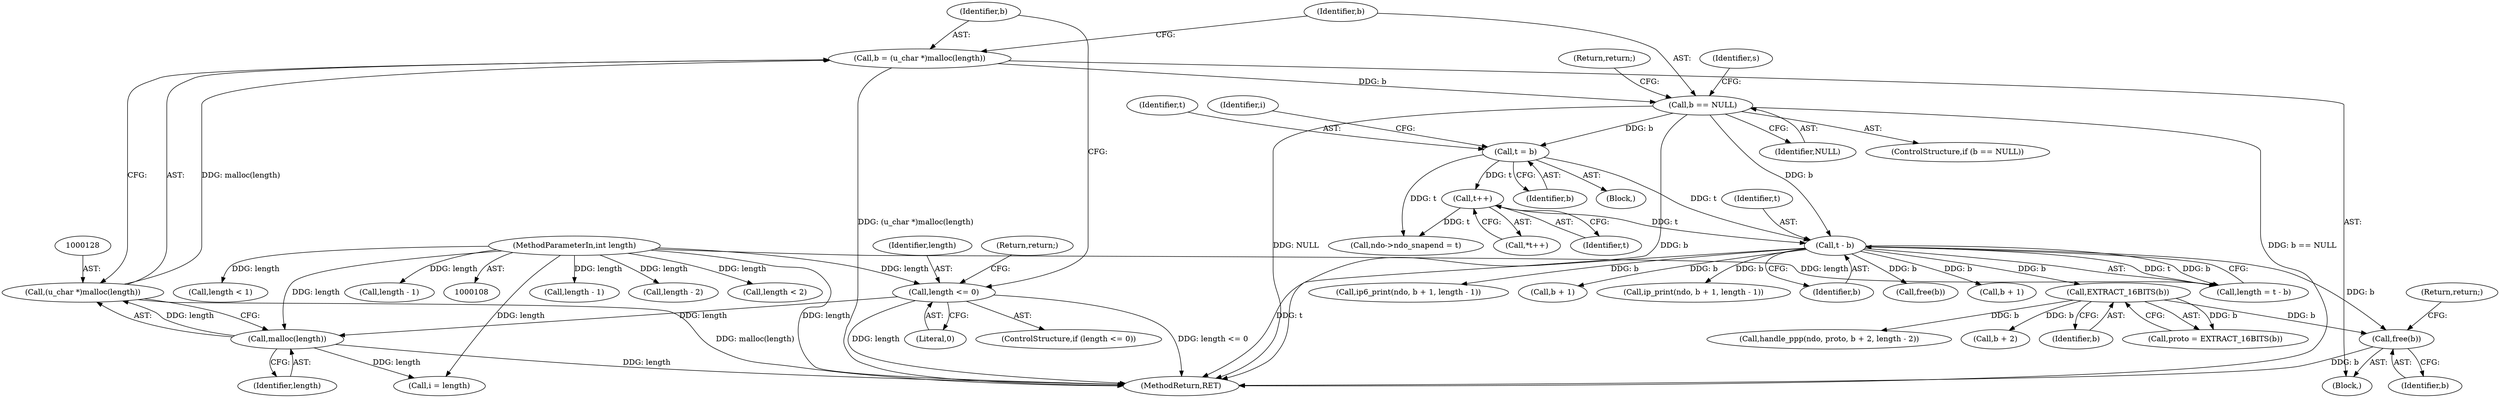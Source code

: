 digraph "0_tcpdump_0f95d441e4b5d7512cc5c326c8668a120e048eda@API" {
"1000291" [label="(Call,free(b))"];
"1000204" [label="(Call,t - b)"];
"1000189" [label="(Call,t++)"];
"1000142" [label="(Call,t = b)"];
"1000132" [label="(Call,b == NULL)"];
"1000125" [label="(Call,b = (u_char *)malloc(length))"];
"1000127" [label="(Call,(u_char *)malloc(length))"];
"1000129" [label="(Call,malloc(length))"];
"1000121" [label="(Call,length <= 0)"];
"1000111" [label="(MethodParameterIn,int length)"];
"1000248" [label="(Call,EXTRACT_16BITS(b))"];
"1000300" [label="(Call,free(b))"];
"1000135" [label="(Return,return;)"];
"1000246" [label="(Call,proto = EXTRACT_16BITS(b))"];
"1000197" [label="(Call,ndo->ndo_snapend = t)"];
"1000129" [label="(Call,malloc(length))"];
"1000249" [label="(Identifier,b)"];
"1000146" [label="(Identifier,i)"];
"1000111" [label="(MethodParameterIn,int length)"];
"1000225" [label="(Call,length - 1)"];
"1000142" [label="(Call,t = b)"];
"1000127" [label="(Call,(u_char *)malloc(length))"];
"1000132" [label="(Call,b == NULL)"];
"1000122" [label="(Identifier,length)"];
"1000130" [label="(Identifier,length)"];
"1000232" [label="(Call,b + 1)"];
"1000204" [label="(Call,t - b)"];
"1000189" [label="(Call,t++)"];
"1000125" [label="(Call,b = (u_char *)malloc(length))"];
"1000291" [label="(Call,free(b))"];
"1000292" [label="(Identifier,b)"];
"1000143" [label="(Identifier,t)"];
"1000275" [label="(Call,handle_ppp(ndo, proto, b + 2, length - 2))"];
"1000188" [label="(Call,*t++)"];
"1000281" [label="(Call,length - 2)"];
"1000242" [label="(Call,length < 2)"];
"1000205" [label="(Identifier,t)"];
"1000134" [label="(Identifier,NULL)"];
"1000206" [label="(Identifier,b)"];
"1000131" [label="(ControlStructure,if (b == NULL))"];
"1000230" [label="(Call,ip6_print(ndo, b + 1, length - 1))"];
"1000123" [label="(Literal,0)"];
"1000121" [label="(Call,length <= 0)"];
"1000133" [label="(Identifier,b)"];
"1000278" [label="(Call,b + 2)"];
"1000190" [label="(Identifier,t)"];
"1000222" [label="(Call,b + 1)"];
"1000141" [label="(Block,)"];
"1000112" [label="(Block,)"];
"1000208" [label="(Call,length < 1)"];
"1000220" [label="(Call,ip_print(ndo, b + 1, length - 1))"];
"1000126" [label="(Identifier,b)"];
"1000145" [label="(Call,i = length)"];
"1000139" [label="(Identifier,s)"];
"1000120" [label="(ControlStructure,if (length <= 0))"];
"1000235" [label="(Call,length - 1)"];
"1000306" [label="(MethodReturn,RET)"];
"1000144" [label="(Identifier,b)"];
"1000293" [label="(Return,return;)"];
"1000124" [label="(Return,return;)"];
"1000202" [label="(Call,length = t - b)"];
"1000248" [label="(Call,EXTRACT_16BITS(b))"];
"1000291" -> "1000112"  [label="AST: "];
"1000291" -> "1000292"  [label="CFG: "];
"1000292" -> "1000291"  [label="AST: "];
"1000293" -> "1000291"  [label="CFG: "];
"1000291" -> "1000306"  [label="DDG: b"];
"1000204" -> "1000291"  [label="DDG: b"];
"1000248" -> "1000291"  [label="DDG: b"];
"1000204" -> "1000202"  [label="AST: "];
"1000204" -> "1000206"  [label="CFG: "];
"1000205" -> "1000204"  [label="AST: "];
"1000206" -> "1000204"  [label="AST: "];
"1000202" -> "1000204"  [label="CFG: "];
"1000204" -> "1000306"  [label="DDG: t"];
"1000204" -> "1000202"  [label="DDG: t"];
"1000204" -> "1000202"  [label="DDG: b"];
"1000189" -> "1000204"  [label="DDG: t"];
"1000142" -> "1000204"  [label="DDG: t"];
"1000132" -> "1000204"  [label="DDG: b"];
"1000204" -> "1000220"  [label="DDG: b"];
"1000204" -> "1000222"  [label="DDG: b"];
"1000204" -> "1000230"  [label="DDG: b"];
"1000204" -> "1000232"  [label="DDG: b"];
"1000204" -> "1000248"  [label="DDG: b"];
"1000204" -> "1000300"  [label="DDG: b"];
"1000189" -> "1000188"  [label="AST: "];
"1000189" -> "1000190"  [label="CFG: "];
"1000190" -> "1000189"  [label="AST: "];
"1000188" -> "1000189"  [label="CFG: "];
"1000142" -> "1000189"  [label="DDG: t"];
"1000189" -> "1000197"  [label="DDG: t"];
"1000142" -> "1000141"  [label="AST: "];
"1000142" -> "1000144"  [label="CFG: "];
"1000143" -> "1000142"  [label="AST: "];
"1000144" -> "1000142"  [label="AST: "];
"1000146" -> "1000142"  [label="CFG: "];
"1000132" -> "1000142"  [label="DDG: b"];
"1000142" -> "1000197"  [label="DDG: t"];
"1000132" -> "1000131"  [label="AST: "];
"1000132" -> "1000134"  [label="CFG: "];
"1000133" -> "1000132"  [label="AST: "];
"1000134" -> "1000132"  [label="AST: "];
"1000135" -> "1000132"  [label="CFG: "];
"1000139" -> "1000132"  [label="CFG: "];
"1000132" -> "1000306"  [label="DDG: b == NULL"];
"1000132" -> "1000306"  [label="DDG: NULL"];
"1000132" -> "1000306"  [label="DDG: b"];
"1000125" -> "1000132"  [label="DDG: b"];
"1000125" -> "1000112"  [label="AST: "];
"1000125" -> "1000127"  [label="CFG: "];
"1000126" -> "1000125"  [label="AST: "];
"1000127" -> "1000125"  [label="AST: "];
"1000133" -> "1000125"  [label="CFG: "];
"1000125" -> "1000306"  [label="DDG: (u_char *)malloc(length)"];
"1000127" -> "1000125"  [label="DDG: malloc(length)"];
"1000127" -> "1000129"  [label="CFG: "];
"1000128" -> "1000127"  [label="AST: "];
"1000129" -> "1000127"  [label="AST: "];
"1000127" -> "1000306"  [label="DDG: malloc(length)"];
"1000129" -> "1000127"  [label="DDG: length"];
"1000129" -> "1000130"  [label="CFG: "];
"1000130" -> "1000129"  [label="AST: "];
"1000129" -> "1000306"  [label="DDG: length"];
"1000121" -> "1000129"  [label="DDG: length"];
"1000111" -> "1000129"  [label="DDG: length"];
"1000129" -> "1000145"  [label="DDG: length"];
"1000121" -> "1000120"  [label="AST: "];
"1000121" -> "1000123"  [label="CFG: "];
"1000122" -> "1000121"  [label="AST: "];
"1000123" -> "1000121"  [label="AST: "];
"1000124" -> "1000121"  [label="CFG: "];
"1000126" -> "1000121"  [label="CFG: "];
"1000121" -> "1000306"  [label="DDG: length <= 0"];
"1000121" -> "1000306"  [label="DDG: length"];
"1000111" -> "1000121"  [label="DDG: length"];
"1000111" -> "1000108"  [label="AST: "];
"1000111" -> "1000306"  [label="DDG: length"];
"1000111" -> "1000145"  [label="DDG: length"];
"1000111" -> "1000202"  [label="DDG: length"];
"1000111" -> "1000208"  [label="DDG: length"];
"1000111" -> "1000225"  [label="DDG: length"];
"1000111" -> "1000235"  [label="DDG: length"];
"1000111" -> "1000242"  [label="DDG: length"];
"1000111" -> "1000281"  [label="DDG: length"];
"1000248" -> "1000246"  [label="AST: "];
"1000248" -> "1000249"  [label="CFG: "];
"1000249" -> "1000248"  [label="AST: "];
"1000246" -> "1000248"  [label="CFG: "];
"1000248" -> "1000246"  [label="DDG: b"];
"1000248" -> "1000275"  [label="DDG: b"];
"1000248" -> "1000278"  [label="DDG: b"];
}
